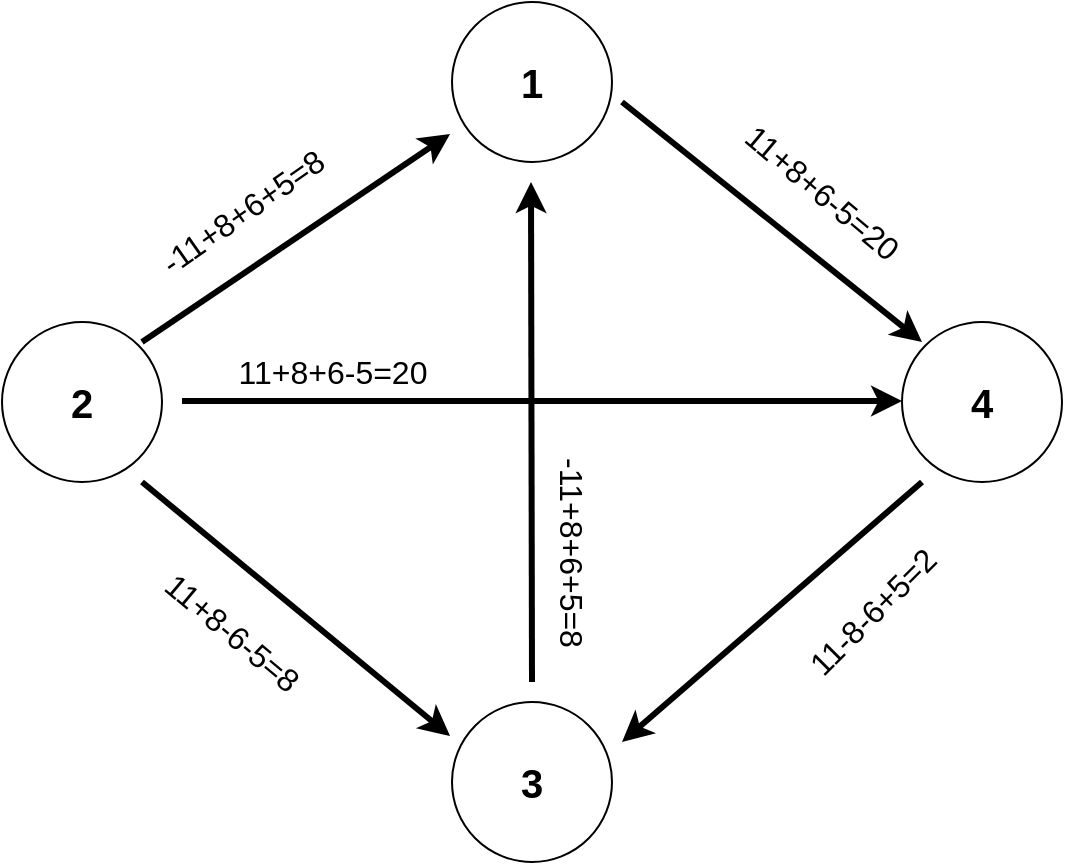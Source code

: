 <mxfile version="21.1.5" type="github">
  <diagram name="Page-1" id="4x8wr2dKBE53NzWqvK9O">
    <mxGraphModel dx="954" dy="662" grid="1" gridSize="10" guides="1" tooltips="1" connect="1" arrows="1" fold="1" page="1" pageScale="1" pageWidth="850" pageHeight="1100" math="0" shadow="0">
      <root>
        <mxCell id="0" />
        <mxCell id="1" parent="0" />
        <mxCell id="by0jNYgNoTmWz5rRNsmm-1" value="&lt;font style=&quot;font-size: 20px;&quot;&gt;&lt;b&gt;1&lt;/b&gt;&lt;/font&gt;" style="ellipse;whiteSpace=wrap;html=1;aspect=fixed;" vertex="1" parent="1">
          <mxGeometry x="345" y="120" width="80" height="80" as="geometry" />
        </mxCell>
        <mxCell id="by0jNYgNoTmWz5rRNsmm-2" value="&lt;b&gt;&lt;font style=&quot;font-size: 20px;&quot;&gt;2&lt;/font&gt;&lt;/b&gt;" style="ellipse;whiteSpace=wrap;html=1;aspect=fixed;" vertex="1" parent="1">
          <mxGeometry x="120" y="280" width="80" height="80" as="geometry" />
        </mxCell>
        <mxCell id="by0jNYgNoTmWz5rRNsmm-3" value="&lt;b&gt;&lt;font style=&quot;font-size: 20px;&quot;&gt;4&lt;/font&gt;&lt;/b&gt;" style="ellipse;whiteSpace=wrap;html=1;aspect=fixed;" vertex="1" parent="1">
          <mxGeometry x="570" y="280" width="80" height="80" as="geometry" />
        </mxCell>
        <mxCell id="by0jNYgNoTmWz5rRNsmm-4" value="&lt;b&gt;&lt;font style=&quot;font-size: 20px;&quot;&gt;3&lt;/font&gt;&lt;/b&gt;" style="ellipse;whiteSpace=wrap;html=1;aspect=fixed;" vertex="1" parent="1">
          <mxGeometry x="345" y="470" width="80" height="80" as="geometry" />
        </mxCell>
        <mxCell id="by0jNYgNoTmWz5rRNsmm-5" value="" style="endArrow=classic;html=1;rounded=0;entryX=-0.012;entryY=0.825;entryDx=0;entryDy=0;entryPerimeter=0;strokeWidth=3;" edge="1" parent="1" target="by0jNYgNoTmWz5rRNsmm-1">
          <mxGeometry width="50" height="50" relative="1" as="geometry">
            <mxPoint x="190" y="290" as="sourcePoint" />
            <mxPoint x="240" y="240" as="targetPoint" />
          </mxGeometry>
        </mxCell>
        <mxCell id="by0jNYgNoTmWz5rRNsmm-7" value="&lt;font style=&quot;font-size: 16px;&quot;&gt;-11+8+6+5=8&lt;/font&gt;" style="text;html=1;align=center;verticalAlign=middle;resizable=0;points=[];autosize=1;strokeColor=none;fillColor=none;rotation=-35;" vertex="1" parent="1">
          <mxGeometry x="180" y="210" width="120" height="30" as="geometry" />
        </mxCell>
        <mxCell id="by0jNYgNoTmWz5rRNsmm-8" value="" style="endArrow=classic;html=1;rounded=0;strokeWidth=3;" edge="1" parent="1">
          <mxGeometry width="50" height="50" relative="1" as="geometry">
            <mxPoint x="385" y="460" as="sourcePoint" />
            <mxPoint x="384.5" y="210" as="targetPoint" />
          </mxGeometry>
        </mxCell>
        <mxCell id="by0jNYgNoTmWz5rRNsmm-10" value="" style="endArrow=classic;html=1;rounded=0;strokeWidth=3;" edge="1" parent="1">
          <mxGeometry width="50" height="50" relative="1" as="geometry">
            <mxPoint x="430" y="170" as="sourcePoint" />
            <mxPoint x="580" y="290" as="targetPoint" />
          </mxGeometry>
        </mxCell>
        <mxCell id="by0jNYgNoTmWz5rRNsmm-11" value="" style="endArrow=classic;html=1;rounded=0;entryX=-0.012;entryY=0.213;entryDx=0;entryDy=0;entryPerimeter=0;strokeWidth=3;" edge="1" parent="1" target="by0jNYgNoTmWz5rRNsmm-4">
          <mxGeometry width="50" height="50" relative="1" as="geometry">
            <mxPoint x="190" y="360" as="sourcePoint" />
            <mxPoint x="374" y="276" as="targetPoint" />
          </mxGeometry>
        </mxCell>
        <mxCell id="by0jNYgNoTmWz5rRNsmm-12" value="" style="endArrow=classic;html=1;rounded=0;strokeWidth=3;" edge="1" parent="1">
          <mxGeometry width="50" height="50" relative="1" as="geometry">
            <mxPoint x="210" y="319.5" as="sourcePoint" />
            <mxPoint x="570" y="319.5" as="targetPoint" />
          </mxGeometry>
        </mxCell>
        <mxCell id="by0jNYgNoTmWz5rRNsmm-14" value="" style="endArrow=classic;html=1;rounded=0;strokeWidth=3;" edge="1" parent="1">
          <mxGeometry width="50" height="50" relative="1" as="geometry">
            <mxPoint x="580" y="360" as="sourcePoint" />
            <mxPoint x="430" y="490" as="targetPoint" />
          </mxGeometry>
        </mxCell>
        <mxCell id="by0jNYgNoTmWz5rRNsmm-15" value="&lt;font style=&quot;font-size: 16px;&quot;&gt;11+8-6-5=8&lt;/font&gt;" style="text;html=1;align=center;verticalAlign=middle;resizable=0;points=[];autosize=1;strokeColor=none;fillColor=none;rotation=40;" vertex="1" parent="1">
          <mxGeometry x="180.003" y="420.002" width="110" height="30" as="geometry" />
        </mxCell>
        <mxCell id="by0jNYgNoTmWz5rRNsmm-16" value="&lt;font style=&quot;font-size: 16px;&quot;&gt;11+8+6-5=20&lt;/font&gt;" style="text;html=1;align=center;verticalAlign=middle;resizable=0;points=[];autosize=1;strokeColor=none;fillColor=none;rotation=0;" vertex="1" parent="1">
          <mxGeometry x="225.004" y="290.004" width="120" height="30" as="geometry" />
        </mxCell>
        <mxCell id="by0jNYgNoTmWz5rRNsmm-17" value="&lt;font style=&quot;font-size: 16px;&quot;&gt;11+8+6-5=20&lt;/font&gt;" style="text;html=1;align=center;verticalAlign=middle;resizable=0;points=[];autosize=1;strokeColor=none;fillColor=none;rotation=40;" vertex="1" parent="1">
          <mxGeometry x="470.004" y="200.004" width="120" height="30" as="geometry" />
        </mxCell>
        <mxCell id="by0jNYgNoTmWz5rRNsmm-18" value="&lt;font style=&quot;font-size: 16px;&quot;&gt;-11+8+6+5=8&lt;/font&gt;" style="text;html=1;align=center;verticalAlign=middle;resizable=0;points=[];autosize=1;strokeColor=none;fillColor=none;rotation=90;" vertex="1" parent="1">
          <mxGeometry x="345.004" y="380.004" width="120" height="30" as="geometry" />
        </mxCell>
        <mxCell id="by0jNYgNoTmWz5rRNsmm-19" value="&lt;font style=&quot;font-size: 16px;&quot;&gt;11-8-6+5=2&lt;/font&gt;" style="text;html=1;align=center;verticalAlign=middle;resizable=0;points=[];autosize=1;strokeColor=none;fillColor=none;rotation=-45;" vertex="1" parent="1">
          <mxGeometry x="500.004" y="410.004" width="110" height="30" as="geometry" />
        </mxCell>
      </root>
    </mxGraphModel>
  </diagram>
</mxfile>
